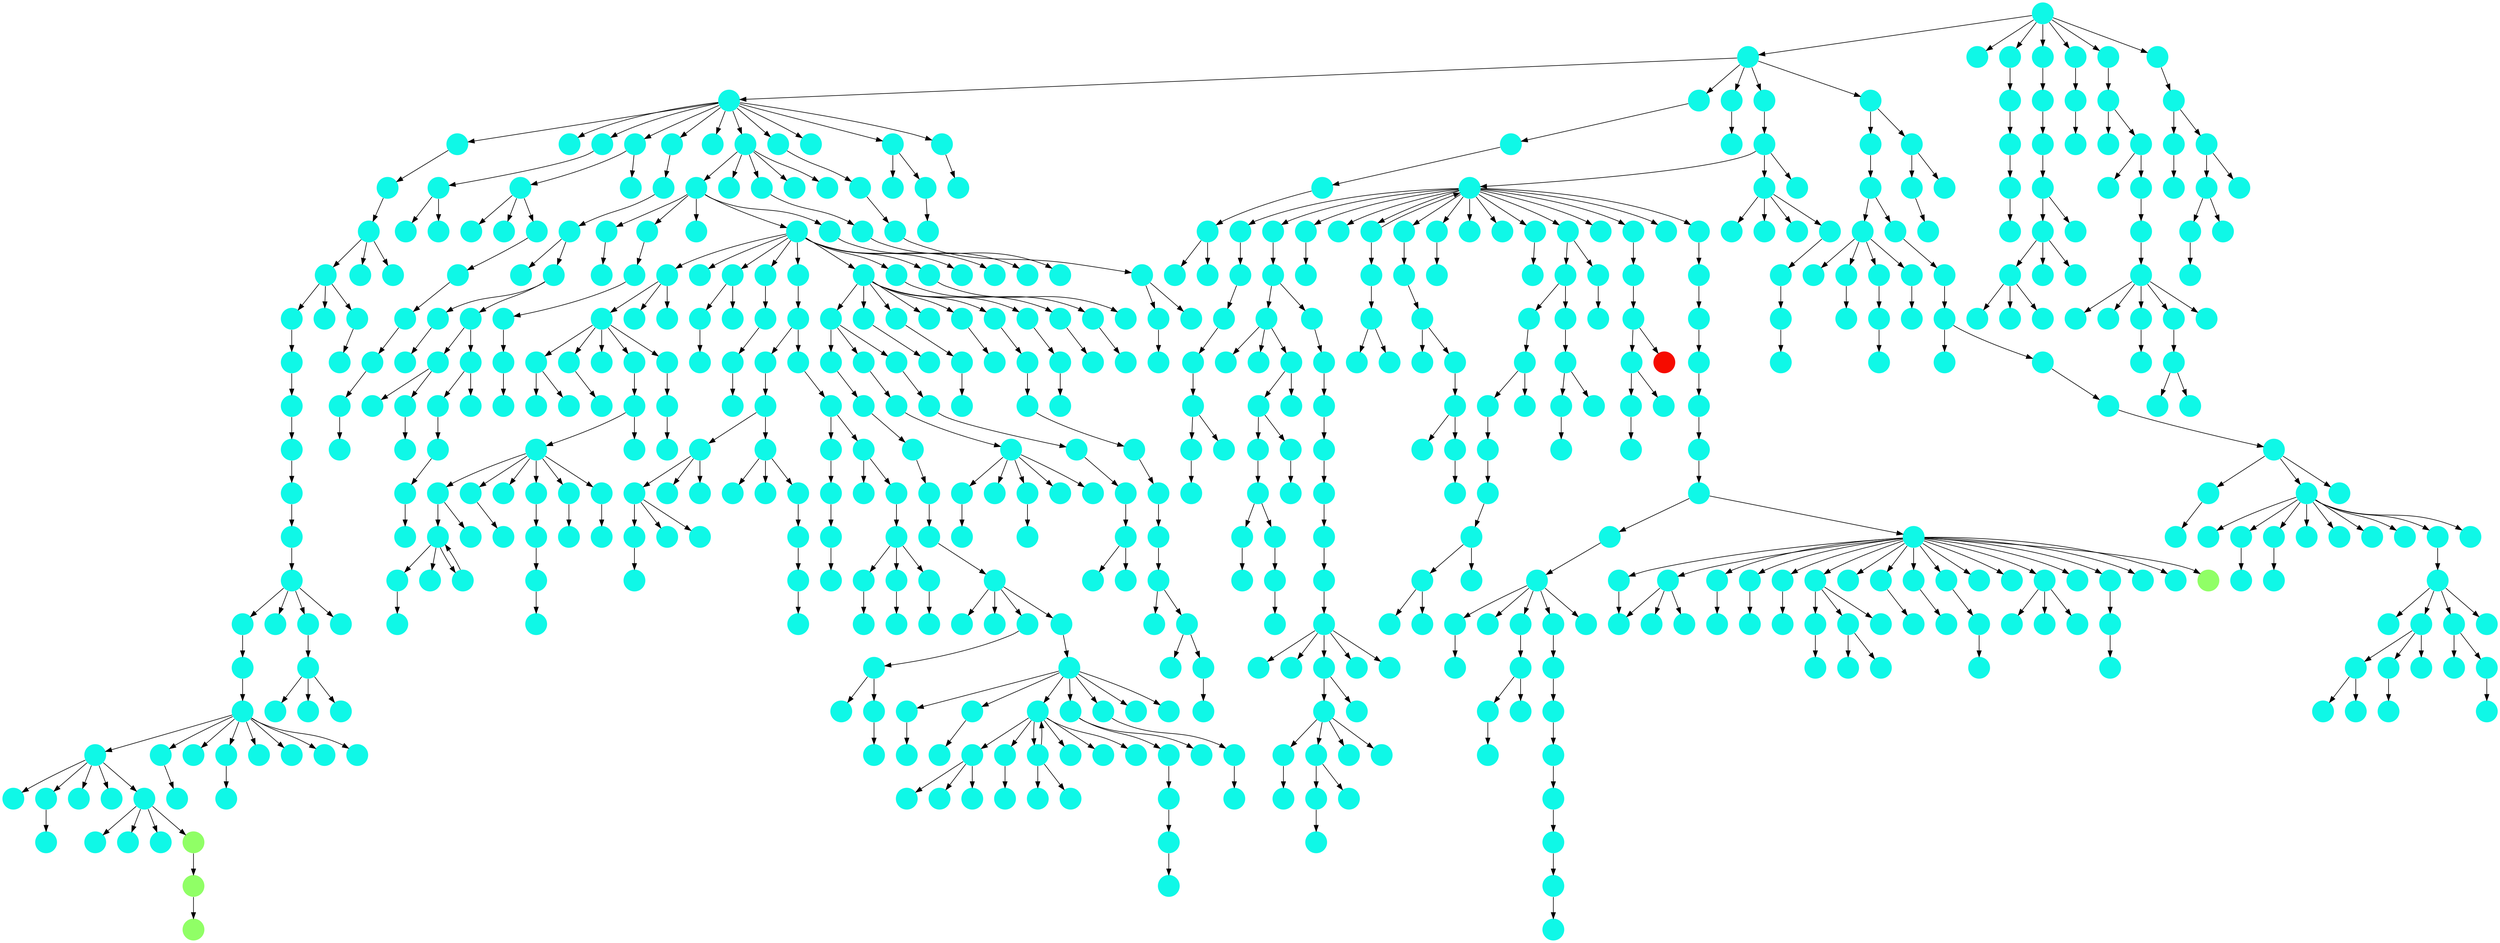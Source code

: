 digraph{
0 [tooltip = "I", penwidth = 0, style = filled, fillcolor = "#0ff8e7", shape = circle, label = ""]
1 [tooltip = "I", penwidth = 0, style = filled, fillcolor = "#0ff8e7", shape = circle, label = ""]
2 [tooltip = "I", penwidth = 0, style = filled, fillcolor = "#0ff8e7", shape = circle, label = ""]
3 [tooltip = "I", penwidth = 0, style = filled, fillcolor = "#0ff8e7", shape = circle, label = ""]
4 [tooltip = "I", penwidth = 0, style = filled, fillcolor = "#0ff8e7", shape = circle, label = ""]
5 [tooltip = "I", penwidth = 0, style = filled, fillcolor = "#0ff8e7", shape = circle, label = ""]
6 [tooltip = "I", penwidth = 0, style = filled, fillcolor = "#0ff8e7", shape = circle, label = ""]
7 [tooltip = "M", penwidth = 0, style = filled, fillcolor = "#90ff66", shape = circle, label = ""]
8 [tooltip = "I", penwidth = 0, style = filled, fillcolor = "#0ff8e7", shape = circle, label = ""]
9 [tooltip = "I", penwidth = 0, style = filled, fillcolor = "#0ff8e7", shape = circle, label = ""]
10 [tooltip = "I", penwidth = 0, style = filled, fillcolor = "#0ff8e7", shape = circle, label = ""]
11 [tooltip = "I", penwidth = 0, style = filled, fillcolor = "#0ff8e7", shape = circle, label = ""]
12 [tooltip = "I", penwidth = 0, style = filled, fillcolor = "#0ff8e7", shape = circle, label = ""]
13 [tooltip = "I", penwidth = 0, style = filled, fillcolor = "#0ff8e7", shape = circle, label = ""]
14 [tooltip = "I", penwidth = 0, style = filled, fillcolor = "#0ff8e7", shape = circle, label = ""]
15 [tooltip = "I", penwidth = 0, style = filled, fillcolor = "#0ff8e7", shape = circle, label = ""]
16 [tooltip = "I", penwidth = 0, style = filled, fillcolor = "#0ff8e7", shape = circle, label = ""]
17 [tooltip = "I", penwidth = 0, style = filled, fillcolor = "#0ff8e7", shape = circle, label = ""]
18 [tooltip = "I", penwidth = 0, style = filled, fillcolor = "#0ff8e7", shape = circle, label = ""]
19 [tooltip = "M", penwidth = 0, style = filled, fillcolor = "#90ff66", shape = circle, label = ""]
20 [tooltip = "I", penwidth = 0, style = filled, fillcolor = "#0ff8e7", shape = circle, label = ""]
21 [tooltip = "I", penwidth = 0, style = filled, fillcolor = "#0ff8e7", shape = circle, label = ""]
22 [tooltip = "M", penwidth = 0, style = filled, fillcolor = "#90ff66", shape = circle, label = ""]
23 [tooltip = "I", penwidth = 0, style = filled, fillcolor = "#0ff8e7", shape = circle, label = ""]
24 [tooltip = "I", penwidth = 0, style = filled, fillcolor = "#0ff8e7", shape = circle, label = ""]
25 [tooltip = "I", penwidth = 0, style = filled, fillcolor = "#0ff8e7", shape = circle, label = ""]
26 [tooltip = "I", penwidth = 0, style = filled, fillcolor = "#0ff8e7", shape = circle, label = ""]
27 [tooltip = "I", penwidth = 0, style = filled, fillcolor = "#0ff8e7", shape = circle, label = ""]
28 [tooltip = "I", penwidth = 0, style = filled, fillcolor = "#0ff8e7", shape = circle, label = ""]
29 [tooltip = "I", penwidth = 0, style = filled, fillcolor = "#0ff8e7", shape = circle, label = ""]
30 [tooltip = "I", penwidth = 0, style = filled, fillcolor = "#0ff8e7", shape = circle, label = ""]
31 [tooltip = "I", penwidth = 0, style = filled, fillcolor = "#0ff8e7", shape = circle, label = ""]
32 [tooltip = "I", penwidth = 0, style = filled, fillcolor = "#0ff8e7", shape = circle, label = ""]
33 [tooltip = "I", penwidth = 0, style = filled, fillcolor = "#0ff8e7", shape = circle, label = ""]
34 [tooltip = "I", penwidth = 0, style = filled, fillcolor = "#0ff8e7", shape = circle, label = ""]
35 [tooltip = "I", penwidth = 0, style = filled, fillcolor = "#0ff8e7", shape = circle, label = ""]
36 [tooltip = "I", penwidth = 0, style = filled, fillcolor = "#0ff8e7", shape = circle, label = ""]
37 [tooltip = "I", penwidth = 0, style = filled, fillcolor = "#0ff8e7", shape = circle, label = ""]
38 [tooltip = "I", penwidth = 0, style = filled, fillcolor = "#0ff8e7", shape = circle, label = ""]
39 [tooltip = "I", penwidth = 0, style = filled, fillcolor = "#0ff8e7", shape = circle, label = ""]
40 [tooltip = "I", penwidth = 0, style = filled, fillcolor = "#0ff8e7", shape = circle, label = ""]
41 [tooltip = "I", penwidth = 0, style = filled, fillcolor = "#0ff8e7", shape = circle, label = ""]
42 [tooltip = "I", penwidth = 0, style = filled, fillcolor = "#0ff8e7", shape = circle, label = ""]
43 [tooltip = "I", penwidth = 0, style = filled, fillcolor = "#0ff8e7", shape = circle, label = ""]
44 [tooltip = "I", penwidth = 0, style = filled, fillcolor = "#0ff8e7", shape = circle, label = ""]
45 [tooltip = "I", penwidth = 0, style = filled, fillcolor = "#0ff8e7", shape = circle, label = ""]
46 [tooltip = "I", penwidth = 0, style = filled, fillcolor = "#0ff8e7", shape = circle, label = ""]
47 [tooltip = "I", penwidth = 0, style = filled, fillcolor = "#0ff8e7", shape = circle, label = ""]
48 [tooltip = "I", penwidth = 0, style = filled, fillcolor = "#0ff8e7", shape = circle, label = ""]
49 [tooltip = "I", penwidth = 0, style = filled, fillcolor = "#0ff8e7", shape = circle, label = ""]
50 [tooltip = "I", penwidth = 0, style = filled, fillcolor = "#0ff8e7", shape = circle, label = ""]
51 [tooltip = "I", penwidth = 0, style = filled, fillcolor = "#0ff8e7", shape = circle, label = ""]
52 [tooltip = "I", penwidth = 0, style = filled, fillcolor = "#0ff8e7", shape = circle, label = ""]
53 [tooltip = "I", penwidth = 0, style = filled, fillcolor = "#0ff8e7", shape = circle, label = ""]
54 [tooltip = "I", penwidth = 0, style = filled, fillcolor = "#0ff8e7", shape = circle, label = ""]
55 [tooltip = "I", penwidth = 0, style = filled, fillcolor = "#0ff8e7", shape = circle, label = ""]
56 [tooltip = "I", penwidth = 0, style = filled, fillcolor = "#0ff8e7", shape = circle, label = ""]
57 [tooltip = "I", penwidth = 0, style = filled, fillcolor = "#0ff8e7", shape = circle, label = ""]
58 [tooltip = "I", penwidth = 0, style = filled, fillcolor = "#0ff8e7", shape = circle, label = ""]
59 [tooltip = "I", penwidth = 0, style = filled, fillcolor = "#0ff8e7", shape = circle, label = ""]
60 [tooltip = "I", penwidth = 0, style = filled, fillcolor = "#0ff8e7", shape = circle, label = ""]
61 [tooltip = "I", penwidth = 0, style = filled, fillcolor = "#0ff8e7", shape = circle, label = ""]
62 [tooltip = "I", penwidth = 0, style = filled, fillcolor = "#0ff8e7", shape = circle, label = ""]
63 [tooltip = "I", penwidth = 0, style = filled, fillcolor = "#0ff8e7", shape = circle, label = ""]
64 [tooltip = "I", penwidth = 0, style = filled, fillcolor = "#0ff8e7", shape = circle, label = ""]
65 [tooltip = "I", penwidth = 0, style = filled, fillcolor = "#0ff8e7", shape = circle, label = ""]
66 [tooltip = "I", penwidth = 0, style = filled, fillcolor = "#0ff8e7", shape = circle, label = ""]
67 [tooltip = "I", penwidth = 0, style = filled, fillcolor = "#0ff8e7", shape = circle, label = ""]
68 [tooltip = "I", penwidth = 0, style = filled, fillcolor = "#0ff8e7", shape = circle, label = ""]
69 [tooltip = "I", penwidth = 0, style = filled, fillcolor = "#0ff8e7", shape = circle, label = ""]
70 [tooltip = "I", penwidth = 0, style = filled, fillcolor = "#0ff8e7", shape = circle, label = ""]
71 [tooltip = "I", penwidth = 0, style = filled, fillcolor = "#0ff8e7", shape = circle, label = ""]
72 [tooltip = "I", penwidth = 0, style = filled, fillcolor = "#0ff8e7", shape = circle, label = ""]
73 [tooltip = "I", penwidth = 0, style = filled, fillcolor = "#0ff8e7", shape = circle, label = ""]
74 [tooltip = "I", penwidth = 0, style = filled, fillcolor = "#0ff8e7", shape = circle, label = ""]
75 [tooltip = "I", penwidth = 0, style = filled, fillcolor = "#0ff8e7", shape = circle, label = ""]
76 [tooltip = "I", penwidth = 0, style = filled, fillcolor = "#0ff8e7", shape = circle, label = ""]
77 [tooltip = "I", penwidth = 0, style = filled, fillcolor = "#0ff8e7", shape = circle, label = ""]
78 [tooltip = "I", penwidth = 0, style = filled, fillcolor = "#0ff8e7", shape = circle, label = ""]
79 [tooltip = "I", penwidth = 0, style = filled, fillcolor = "#0ff8e7", shape = circle, label = ""]
80 [tooltip = "I", penwidth = 0, style = filled, fillcolor = "#0ff8e7", shape = circle, label = ""]
81 [tooltip = "I", penwidth = 0, style = filled, fillcolor = "#0ff8e7", shape = circle, label = ""]
82 [tooltip = "I", penwidth = 0, style = filled, fillcolor = "#0ff8e7", shape = circle, label = ""]
83 [tooltip = "I", penwidth = 0, style = filled, fillcolor = "#0ff8e7", shape = circle, label = ""]
84 [tooltip = "I", penwidth = 0, style = filled, fillcolor = "#0ff8e7", shape = circle, label = ""]
85 [tooltip = "I", penwidth = 0, style = filled, fillcolor = "#0ff8e7", shape = circle, label = ""]
86 [tooltip = "I", penwidth = 0, style = filled, fillcolor = "#0ff8e7", shape = circle, label = ""]
87 [tooltip = "I", penwidth = 0, style = filled, fillcolor = "#0ff8e7", shape = circle, label = ""]
88 [tooltip = "I", penwidth = 0, style = filled, fillcolor = "#0ff8e7", shape = circle, label = ""]
89 [tooltip = "I", penwidth = 0, style = filled, fillcolor = "#0ff8e7", shape = circle, label = ""]
90 [tooltip = "I", penwidth = 0, style = filled, fillcolor = "#0ff8e7", shape = circle, label = ""]
91 [tooltip = "I", penwidth = 0, style = filled, fillcolor = "#0ff8e7", shape = circle, label = ""]
92 [tooltip = "I", penwidth = 0, style = filled, fillcolor = "#0ff8e7", shape = circle, label = ""]
93 [tooltip = "I", penwidth = 0, style = filled, fillcolor = "#0ff8e7", shape = circle, label = ""]
94 [tooltip = "I", penwidth = 0, style = filled, fillcolor = "#0ff8e7", shape = circle, label = ""]
95 [tooltip = "I", penwidth = 0, style = filled, fillcolor = "#0ff8e7", shape = circle, label = ""]
96 [tooltip = "I", penwidth = 0, style = filled, fillcolor = "#0ff8e7", shape = circle, label = ""]
97 [tooltip = "I", penwidth = 0, style = filled, fillcolor = "#0ff8e7", shape = circle, label = ""]
98 [tooltip = "I", penwidth = 0, style = filled, fillcolor = "#0ff8e7", shape = circle, label = ""]
99 [tooltip = "I", penwidth = 0, style = filled, fillcolor = "#0ff8e7", shape = circle, label = ""]
100 [tooltip = "I", penwidth = 0, style = filled, fillcolor = "#0ff8e7", shape = circle, label = ""]
101 [tooltip = "I", penwidth = 0, style = filled, fillcolor = "#0ff8e7", shape = circle, label = ""]
102 [tooltip = "I", penwidth = 0, style = filled, fillcolor = "#0ff8e7", shape = circle, label = ""]
103 [tooltip = "I", penwidth = 0, style = filled, fillcolor = "#0ff8e7", shape = circle, label = ""]
104 [tooltip = "I", penwidth = 0, style = filled, fillcolor = "#0ff8e7", shape = circle, label = ""]
105 [tooltip = "I", penwidth = 0, style = filled, fillcolor = "#0ff8e7", shape = circle, label = ""]
106 [tooltip = "I", penwidth = 0, style = filled, fillcolor = "#0ff8e7", shape = circle, label = ""]
107 [tooltip = "I", penwidth = 0, style = filled, fillcolor = "#0ff8e7", shape = circle, label = ""]
108 [tooltip = "I", penwidth = 0, style = filled, fillcolor = "#0ff8e7", shape = circle, label = ""]
109 [tooltip = "I", penwidth = 0, style = filled, fillcolor = "#0ff8e7", shape = circle, label = ""]
110 [tooltip = "I", penwidth = 0, style = filled, fillcolor = "#0ff8e7", shape = circle, label = ""]
111 [tooltip = "I", penwidth = 0, style = filled, fillcolor = "#0ff8e7", shape = circle, label = ""]
112 [tooltip = "I", penwidth = 0, style = filled, fillcolor = "#0ff8e7", shape = circle, label = ""]
113 [tooltip = "I", penwidth = 0, style = filled, fillcolor = "#0ff8e7", shape = circle, label = ""]
114 [tooltip = "I", penwidth = 0, style = filled, fillcolor = "#0ff8e7", shape = circle, label = ""]
115 [tooltip = "I", penwidth = 0, style = filled, fillcolor = "#0ff8e7", shape = circle, label = ""]
116 [tooltip = "I", penwidth = 0, style = filled, fillcolor = "#0ff8e7", shape = circle, label = ""]
117 [tooltip = "I", penwidth = 0, style = filled, fillcolor = "#0ff8e7", shape = circle, label = ""]
118 [tooltip = "I", penwidth = 0, style = filled, fillcolor = "#0ff8e7", shape = circle, label = ""]
119 [tooltip = "I", penwidth = 0, style = filled, fillcolor = "#0ff8e7", shape = circle, label = ""]
120 [tooltip = "I", penwidth = 0, style = filled, fillcolor = "#0ff8e7", shape = circle, label = ""]
121 [tooltip = "I", penwidth = 0, style = filled, fillcolor = "#0ff8e7", shape = circle, label = ""]
122 [tooltip = "I", penwidth = 0, style = filled, fillcolor = "#0ff8e7", shape = circle, label = ""]
123 [tooltip = "I", penwidth = 0, style = filled, fillcolor = "#0ff8e7", shape = circle, label = ""]
124 [tooltip = "I", penwidth = 0, style = filled, fillcolor = "#0ff8e7", shape = circle, label = ""]
125 [tooltip = "I", penwidth = 0, style = filled, fillcolor = "#0ff8e7", shape = circle, label = ""]
126 [tooltip = "I", penwidth = 0, style = filled, fillcolor = "#0ff8e7", shape = circle, label = ""]
127 [tooltip = "I", penwidth = 0, style = filled, fillcolor = "#0ff8e7", shape = circle, label = ""]
128 [tooltip = "I", penwidth = 0, style = filled, fillcolor = "#0ff8e7", shape = circle, label = ""]
129 [tooltip = "I", penwidth = 0, style = filled, fillcolor = "#0ff8e7", shape = circle, label = ""]
130 [tooltip = "I", penwidth = 0, style = filled, fillcolor = "#0ff8e7", shape = circle, label = ""]
131 [tooltip = "I", penwidth = 0, style = filled, fillcolor = "#0ff8e7", shape = circle, label = ""]
132 [tooltip = "I", penwidth = 0, style = filled, fillcolor = "#0ff8e7", shape = circle, label = ""]
133 [tooltip = "I", penwidth = 0, style = filled, fillcolor = "#0ff8e7", shape = circle, label = ""]
134 [tooltip = "I", penwidth = 0, style = filled, fillcolor = "#0ff8e7", shape = circle, label = ""]
135 [tooltip = "I", penwidth = 0, style = filled, fillcolor = "#0ff8e7", shape = circle, label = ""]
136 [tooltip = "I", penwidth = 0, style = filled, fillcolor = "#0ff8e7", shape = circle, label = ""]
137 [tooltip = "I", penwidth = 0, style = filled, fillcolor = "#0ff8e7", shape = circle, label = ""]
138 [tooltip = "I", penwidth = 0, style = filled, fillcolor = "#0ff8e7", shape = circle, label = ""]
139 [tooltip = "I", penwidth = 0, style = filled, fillcolor = "#0ff8e7", shape = circle, label = ""]
140 [tooltip = "I", penwidth = 0, style = filled, fillcolor = "#0ff8e7", shape = circle, label = ""]
141 [tooltip = "I", penwidth = 0, style = filled, fillcolor = "#0ff8e7", shape = circle, label = ""]
142 [tooltip = "I", penwidth = 0, style = filled, fillcolor = "#0ff8e7", shape = circle, label = ""]
143 [tooltip = "I", penwidth = 0, style = filled, fillcolor = "#0ff8e7", shape = circle, label = ""]
144 [tooltip = "I", penwidth = 0, style = filled, fillcolor = "#0ff8e7", shape = circle, label = ""]
145 [tooltip = "I", penwidth = 0, style = filled, fillcolor = "#0ff8e7", shape = circle, label = ""]
146 [tooltip = "I", penwidth = 0, style = filled, fillcolor = "#0ff8e7", shape = circle, label = ""]
147 [tooltip = "I", penwidth = 0, style = filled, fillcolor = "#0ff8e7", shape = circle, label = ""]
148 [tooltip = "I", penwidth = 0, style = filled, fillcolor = "#0ff8e7", shape = circle, label = ""]
149 [tooltip = "I", penwidth = 0, style = filled, fillcolor = "#0ff8e7", shape = circle, label = ""]
150 [tooltip = "I", penwidth = 0, style = filled, fillcolor = "#0ff8e7", shape = circle, label = ""]
151 [tooltip = "I", penwidth = 0, style = filled, fillcolor = "#0ff8e7", shape = circle, label = ""]
152 [tooltip = "I", penwidth = 0, style = filled, fillcolor = "#0ff8e7", shape = circle, label = ""]
153 [tooltip = "I", penwidth = 0, style = filled, fillcolor = "#0ff8e7", shape = circle, label = ""]
154 [tooltip = "I", penwidth = 0, style = filled, fillcolor = "#0ff8e7", shape = circle, label = ""]
155 [tooltip = "I", penwidth = 0, style = filled, fillcolor = "#0ff8e7", shape = circle, label = ""]
156 [tooltip = "I", penwidth = 0, style = filled, fillcolor = "#0ff8e7", shape = circle, label = ""]
157 [tooltip = "I", penwidth = 0, style = filled, fillcolor = "#0ff8e7", shape = circle, label = ""]
158 [tooltip = "I", penwidth = 0, style = filled, fillcolor = "#0ff8e7", shape = circle, label = ""]
159 [tooltip = "I", penwidth = 0, style = filled, fillcolor = "#0ff8e7", shape = circle, label = ""]
160 [tooltip = "I", penwidth = 0, style = filled, fillcolor = "#0ff8e7", shape = circle, label = ""]
161 [tooltip = "I", penwidth = 0, style = filled, fillcolor = "#0ff8e7", shape = circle, label = ""]
162 [tooltip = "I", penwidth = 0, style = filled, fillcolor = "#0ff8e7", shape = circle, label = ""]
163 [tooltip = "I", penwidth = 0, style = filled, fillcolor = "#0ff8e7", shape = circle, label = ""]
164 [tooltip = "I", penwidth = 0, style = filled, fillcolor = "#0ff8e7", shape = circle, label = ""]
165 [tooltip = "I", penwidth = 0, style = filled, fillcolor = "#0ff8e7", shape = circle, label = ""]
166 [tooltip = "I", penwidth = 0, style = filled, fillcolor = "#0ff8e7", shape = circle, label = ""]
167 [tooltip = "I", penwidth = 0, style = filled, fillcolor = "#0ff8e7", shape = circle, label = ""]
168 [tooltip = "I", penwidth = 0, style = filled, fillcolor = "#0ff8e7", shape = circle, label = ""]
169 [tooltip = "I", penwidth = 0, style = filled, fillcolor = "#0ff8e7", shape = circle, label = ""]
170 [tooltip = "I", penwidth = 0, style = filled, fillcolor = "#0ff8e7", shape = circle, label = ""]
171 [tooltip = "I", penwidth = 0, style = filled, fillcolor = "#0ff8e7", shape = circle, label = ""]
172 [tooltip = "I", penwidth = 0, style = filled, fillcolor = "#0ff8e7", shape = circle, label = ""]
173 [tooltip = "I", penwidth = 0, style = filled, fillcolor = "#0ff8e7", shape = circle, label = ""]
174 [tooltip = "I", penwidth = 0, style = filled, fillcolor = "#0ff8e7", shape = circle, label = ""]
175 [tooltip = "I", penwidth = 0, style = filled, fillcolor = "#0ff8e7", shape = circle, label = ""]
176 [tooltip = "I", penwidth = 0, style = filled, fillcolor = "#0ff8e7", shape = circle, label = ""]
177 [tooltip = "I", penwidth = 0, style = filled, fillcolor = "#0ff8e7", shape = circle, label = ""]
178 [tooltip = "I", penwidth = 0, style = filled, fillcolor = "#0ff8e7", shape = circle, label = ""]
179 [tooltip = "I", penwidth = 0, style = filled, fillcolor = "#0ff8e7", shape = circle, label = ""]
180 [tooltip = "I", penwidth = 0, style = filled, fillcolor = "#0ff8e7", shape = circle, label = ""]
181 [tooltip = "I", penwidth = 0, style = filled, fillcolor = "#0ff8e7", shape = circle, label = ""]
182 [tooltip = "I", penwidth = 0, style = filled, fillcolor = "#0ff8e7", shape = circle, label = ""]
183 [tooltip = "I", penwidth = 0, style = filled, fillcolor = "#0ff8e7", shape = circle, label = ""]
184 [tooltip = "I", penwidth = 0, style = filled, fillcolor = "#0ff8e7", shape = circle, label = ""]
185 [tooltip = "I", penwidth = 0, style = filled, fillcolor = "#0ff8e7", shape = circle, label = ""]
186 [tooltip = "I", penwidth = 0, style = filled, fillcolor = "#0ff8e7", shape = circle, label = ""]
187 [tooltip = "I", penwidth = 0, style = filled, fillcolor = "#0ff8e7", shape = circle, label = ""]
188 [tooltip = "I", penwidth = 0, style = filled, fillcolor = "#0ff8e7", shape = circle, label = ""]
189 [tooltip = "I", penwidth = 0, style = filled, fillcolor = "#0ff8e7", shape = circle, label = ""]
190 [tooltip = "I", penwidth = 0, style = filled, fillcolor = "#0ff8e7", shape = circle, label = ""]
191 [tooltip = "I", penwidth = 0, style = filled, fillcolor = "#0ff8e7", shape = circle, label = ""]
192 [tooltip = "I", penwidth = 0, style = filled, fillcolor = "#0ff8e7", shape = circle, label = ""]
193 [tooltip = "I", penwidth = 0, style = filled, fillcolor = "#0ff8e7", shape = circle, label = ""]
194 [tooltip = "I", penwidth = 0, style = filled, fillcolor = "#0ff8e7", shape = circle, label = ""]
195 [tooltip = "I", penwidth = 0, style = filled, fillcolor = "#0ff8e7", shape = circle, label = ""]
196 [tooltip = "I", penwidth = 0, style = filled, fillcolor = "#0ff8e7", shape = circle, label = ""]
197 [tooltip = "I", penwidth = 0, style = filled, fillcolor = "#0ff8e7", shape = circle, label = ""]
198 [tooltip = "I", penwidth = 0, style = filled, fillcolor = "#0ff8e7", shape = circle, label = ""]
199 [tooltip = "I", penwidth = 0, style = filled, fillcolor = "#0ff8e7", shape = circle, label = ""]
200 [tooltip = "I", penwidth = 0, style = filled, fillcolor = "#0ff8e7", shape = circle, label = ""]
201 [tooltip = "I", penwidth = 0, style = filled, fillcolor = "#0ff8e7", shape = circle, label = ""]
202 [tooltip = "I", penwidth = 0, style = filled, fillcolor = "#0ff8e7", shape = circle, label = ""]
203 [tooltip = "I", penwidth = 0, style = filled, fillcolor = "#0ff8e7", shape = circle, label = ""]
204 [tooltip = "I", penwidth = 0, style = filled, fillcolor = "#0ff8e7", shape = circle, label = ""]
205 [tooltip = "I", penwidth = 0, style = filled, fillcolor = "#0ff8e7", shape = circle, label = ""]
206 [tooltip = "I", penwidth = 0, style = filled, fillcolor = "#0ff8e7", shape = circle, label = ""]
207 [tooltip = "I", penwidth = 0, style = filled, fillcolor = "#0ff8e7", shape = circle, label = ""]
208 [tooltip = "I", penwidth = 0, style = filled, fillcolor = "#0ff8e7", shape = circle, label = ""]
209 [tooltip = "I", penwidth = 0, style = filled, fillcolor = "#0ff8e7", shape = circle, label = ""]
210 [tooltip = "I", penwidth = 0, style = filled, fillcolor = "#0ff8e7", shape = circle, label = ""]
211 [tooltip = "I", penwidth = 0, style = filled, fillcolor = "#0ff8e7", shape = circle, label = ""]
212 [tooltip = "I", penwidth = 0, style = filled, fillcolor = "#0ff8e7", shape = circle, label = ""]
213 [tooltip = "I", penwidth = 0, style = filled, fillcolor = "#0ff8e7", shape = circle, label = ""]
214 [tooltip = "I", penwidth = 0, style = filled, fillcolor = "#0ff8e7", shape = circle, label = ""]
215 [tooltip = "I", penwidth = 0, style = filled, fillcolor = "#0ff8e7", shape = circle, label = ""]
216 [tooltip = "I", penwidth = 0, style = filled, fillcolor = "#0ff8e7", shape = circle, label = ""]
217 [tooltip = "I", penwidth = 0, style = filled, fillcolor = "#0ff8e7", shape = circle, label = ""]
218 [tooltip = "I", penwidth = 0, style = filled, fillcolor = "#0ff8e7", shape = circle, label = ""]
219 [tooltip = "I", penwidth = 0, style = filled, fillcolor = "#0ff8e7", shape = circle, label = ""]
220 [tooltip = "I", penwidth = 0, style = filled, fillcolor = "#0ff8e7", shape = circle, label = ""]
221 [tooltip = "I", penwidth = 0, style = filled, fillcolor = "#0ff8e7", shape = circle, label = ""]
222 [tooltip = "I", penwidth = 0, style = filled, fillcolor = "#0ff8e7", shape = circle, label = ""]
223 [tooltip = "I", penwidth = 0, style = filled, fillcolor = "#0ff8e7", shape = circle, label = ""]
224 [tooltip = "I", penwidth = 0, style = filled, fillcolor = "#0ff8e7", shape = circle, label = ""]
225 [tooltip = "I", penwidth = 0, style = filled, fillcolor = "#0ff8e7", shape = circle, label = ""]
226 [tooltip = "I", penwidth = 0, style = filled, fillcolor = "#0ff8e7", shape = circle, label = ""]
227 [tooltip = "I", penwidth = 0, style = filled, fillcolor = "#0ff8e7", shape = circle, label = ""]
228 [tooltip = "I", penwidth = 0, style = filled, fillcolor = "#0ff8e7", shape = circle, label = ""]
229 [tooltip = "I", penwidth = 0, style = filled, fillcolor = "#0ff8e7", shape = circle, label = ""]
230 [tooltip = "I", penwidth = 0, style = filled, fillcolor = "#0ff8e7", shape = circle, label = ""]
231 [tooltip = "I", penwidth = 0, style = filled, fillcolor = "#0ff8e7", shape = circle, label = ""]
232 [tooltip = "I", penwidth = 0, style = filled, fillcolor = "#0ff8e7", shape = circle, label = ""]
233 [tooltip = "I", penwidth = 0, style = filled, fillcolor = "#0ff8e7", shape = circle, label = ""]
234 [tooltip = "I", penwidth = 0, style = filled, fillcolor = "#0ff8e7", shape = circle, label = ""]
235 [tooltip = "I", penwidth = 0, style = filled, fillcolor = "#0ff8e7", shape = circle, label = ""]
236 [tooltip = "I", penwidth = 0, style = filled, fillcolor = "#0ff8e7", shape = circle, label = ""]
237 [tooltip = "I", penwidth = 0, style = filled, fillcolor = "#0ff8e7", shape = circle, label = ""]
238 [tooltip = "I", penwidth = 0, style = filled, fillcolor = "#0ff8e7", shape = circle, label = ""]
239 [tooltip = "I", penwidth = 0, style = filled, fillcolor = "#0ff8e7", shape = circle, label = ""]
240 [tooltip = "I", penwidth = 0, style = filled, fillcolor = "#0ff8e7", shape = circle, label = ""]
241 [tooltip = "I", penwidth = 0, style = filled, fillcolor = "#0ff8e7", shape = circle, label = ""]
242 [tooltip = "I", penwidth = 0, style = filled, fillcolor = "#0ff8e7", shape = circle, label = ""]
243 [tooltip = "I", penwidth = 0, style = filled, fillcolor = "#0ff8e7", shape = circle, label = ""]
244 [tooltip = "I", penwidth = 0, style = filled, fillcolor = "#0ff8e7", shape = circle, label = ""]
245 [tooltip = "I", penwidth = 0, style = filled, fillcolor = "#0ff8e7", shape = circle, label = ""]
246 [tooltip = "I", penwidth = 0, style = filled, fillcolor = "#0ff8e7", shape = circle, label = ""]
247 [tooltip = "I", penwidth = 0, style = filled, fillcolor = "#0ff8e7", shape = circle, label = ""]
248 [tooltip = "I", penwidth = 0, style = filled, fillcolor = "#0ff8e7", shape = circle, label = ""]
249 [tooltip = "I", penwidth = 0, style = filled, fillcolor = "#0ff8e7", shape = circle, label = ""]
250 [tooltip = "I", penwidth = 0, style = filled, fillcolor = "#0ff8e7", shape = circle, label = ""]
251 [tooltip = "I", penwidth = 0, style = filled, fillcolor = "#0ff8e7", shape = circle, label = ""]
252 [tooltip = "I", penwidth = 0, style = filled, fillcolor = "#0ff8e7", shape = circle, label = ""]
253 [tooltip = "I", penwidth = 0, style = filled, fillcolor = "#0ff8e7", shape = circle, label = ""]
254 [tooltip = "I", penwidth = 0, style = filled, fillcolor = "#0ff8e7", shape = circle, label = ""]
255 [tooltip = "I", penwidth = 0, style = filled, fillcolor = "#0ff8e7", shape = circle, label = ""]
256 [tooltip = "I", penwidth = 0, style = filled, fillcolor = "#0ff8e7", shape = circle, label = ""]
257 [tooltip = "I", penwidth = 0, style = filled, fillcolor = "#0ff8e7", shape = circle, label = ""]
258 [tooltip = "I", penwidth = 0, style = filled, fillcolor = "#0ff8e7", shape = circle, label = ""]
259 [tooltip = "I", penwidth = 0, style = filled, fillcolor = "#0ff8e7", shape = circle, label = ""]
260 [tooltip = "I", penwidth = 0, style = filled, fillcolor = "#0ff8e7", shape = circle, label = ""]
261 [tooltip = "I", penwidth = 0, style = filled, fillcolor = "#0ff8e7", shape = circle, label = ""]
262 [tooltip = "I", penwidth = 0, style = filled, fillcolor = "#0ff8e7", shape = circle, label = ""]
263 [tooltip = "I", penwidth = 0, style = filled, fillcolor = "#0ff8e7", shape = circle, label = ""]
264 [tooltip = "I", penwidth = 0, style = filled, fillcolor = "#0ff8e7", shape = circle, label = ""]
265 [tooltip = "I", penwidth = 0, style = filled, fillcolor = "#0ff8e7", shape = circle, label = ""]
266 [tooltip = "I", penwidth = 0, style = filled, fillcolor = "#0ff8e7", shape = circle, label = ""]
267 [tooltip = "I", penwidth = 0, style = filled, fillcolor = "#0ff8e7", shape = circle, label = ""]
268 [tooltip = "I", penwidth = 0, style = filled, fillcolor = "#0ff8e7", shape = circle, label = ""]
269 [tooltip = "I", penwidth = 0, style = filled, fillcolor = "#0ff8e7", shape = circle, label = ""]
270 [tooltip = "I", penwidth = 0, style = filled, fillcolor = "#0ff8e7", shape = circle, label = ""]
271 [tooltip = "I", penwidth = 0, style = filled, fillcolor = "#0ff8e7", shape = circle, label = ""]
272 [tooltip = "I", penwidth = 0, style = filled, fillcolor = "#0ff8e7", shape = circle, label = ""]
273 [tooltip = "I", penwidth = 0, style = filled, fillcolor = "#0ff8e7", shape = circle, label = ""]
274 [tooltip = "I", penwidth = 0, style = filled, fillcolor = "#0ff8e7", shape = circle, label = ""]
275 [tooltip = "I", penwidth = 0, style = filled, fillcolor = "#0ff8e7", shape = circle, label = ""]
276 [tooltip = "I", penwidth = 0, style = filled, fillcolor = "#0ff8e7", shape = circle, label = ""]
277 [tooltip = "I", penwidth = 0, style = filled, fillcolor = "#0ff8e7", shape = circle, label = ""]
278 [tooltip = "I", penwidth = 0, style = filled, fillcolor = "#0ff8e7", shape = circle, label = ""]
279 [tooltip = "I", penwidth = 0, style = filled, fillcolor = "#0ff8e7", shape = circle, label = ""]
280 [tooltip = "I", penwidth = 0, style = filled, fillcolor = "#0ff8e7", shape = circle, label = ""]
281 [tooltip = "I", penwidth = 0, style = filled, fillcolor = "#0ff8e7", shape = circle, label = ""]
282 [tooltip = "I", penwidth = 0, style = filled, fillcolor = "#0ff8e7", shape = circle, label = ""]
283 [tooltip = "I", penwidth = 0, style = filled, fillcolor = "#0ff8e7", shape = circle, label = ""]
284 [tooltip = "I", penwidth = 0, style = filled, fillcolor = "#0ff8e7", shape = circle, label = ""]
285 [tooltip = "I", penwidth = 0, style = filled, fillcolor = "#0ff8e7", shape = circle, label = ""]
286 [tooltip = "I", penwidth = 0, style = filled, fillcolor = "#0ff8e7", shape = circle, label = ""]
287 [tooltip = "I", penwidth = 0, style = filled, fillcolor = "#0ff8e7", shape = circle, label = ""]
288 [tooltip = "I", penwidth = 0, style = filled, fillcolor = "#0ff8e7", shape = circle, label = ""]
289 [tooltip = "I", penwidth = 0, style = filled, fillcolor = "#0ff8e7", shape = circle, label = ""]
290 [tooltip = "I", penwidth = 0, style = filled, fillcolor = "#0ff8e7", shape = circle, label = ""]
291 [tooltip = "I", penwidth = 0, style = filled, fillcolor = "#0ff8e7", shape = circle, label = ""]
292 [tooltip = "I", penwidth = 0, style = filled, fillcolor = "#0ff8e7", shape = circle, label = ""]
293 [tooltip = "I", penwidth = 0, style = filled, fillcolor = "#0ff8e7", shape = circle, label = ""]
294 [tooltip = "I", penwidth = 0, style = filled, fillcolor = "#0ff8e7", shape = circle, label = ""]
295 [tooltip = "I", penwidth = 0, style = filled, fillcolor = "#0ff8e7", shape = circle, label = ""]
296 [tooltip = "I", penwidth = 0, style = filled, fillcolor = "#0ff8e7", shape = circle, label = ""]
297 [tooltip = "I", penwidth = 0, style = filled, fillcolor = "#0ff8e7", shape = circle, label = ""]
298 [tooltip = "I", penwidth = 0, style = filled, fillcolor = "#0ff8e7", shape = circle, label = ""]
299 [tooltip = "I", penwidth = 0, style = filled, fillcolor = "#0ff8e7", shape = circle, label = ""]
300 [tooltip = "I", penwidth = 0, style = filled, fillcolor = "#0ff8e7", shape = circle, label = ""]
301 [tooltip = "I", penwidth = 0, style = filled, fillcolor = "#0ff8e7", shape = circle, label = ""]
302 [tooltip = "I", penwidth = 0, style = filled, fillcolor = "#0ff8e7", shape = circle, label = ""]
303 [tooltip = "I", penwidth = 0, style = filled, fillcolor = "#0ff8e7", shape = circle, label = ""]
304 [tooltip = "I", penwidth = 0, style = filled, fillcolor = "#0ff8e7", shape = circle, label = ""]
305 [tooltip = "I", penwidth = 0, style = filled, fillcolor = "#0ff8e7", shape = circle, label = ""]
306 [tooltip = "I", penwidth = 0, style = filled, fillcolor = "#0ff8e7", shape = circle, label = ""]
307 [tooltip = "I", penwidth = 0, style = filled, fillcolor = "#0ff8e7", shape = circle, label = ""]
308 [tooltip = "I", penwidth = 0, style = filled, fillcolor = "#0ff8e7", shape = circle, label = ""]
309 [tooltip = "I", penwidth = 0, style = filled, fillcolor = "#0ff8e7", shape = circle, label = ""]
310 [tooltip = "I", penwidth = 0, style = filled, fillcolor = "#0ff8e7", shape = circle, label = ""]
311 [tooltip = "V", penwidth = 0, style = filled, fillcolor = "#f60b00", shape = circle, label = ""]
312 [tooltip = "I", penwidth = 0, style = filled, fillcolor = "#0ff8e7", shape = circle, label = ""]
313 [tooltip = "I", penwidth = 0, style = filled, fillcolor = "#0ff8e7", shape = circle, label = ""]
314 [tooltip = "I", penwidth = 0, style = filled, fillcolor = "#0ff8e7", shape = circle, label = ""]
315 [tooltip = "I", penwidth = 0, style = filled, fillcolor = "#0ff8e7", shape = circle, label = ""]
316 [tooltip = "I", penwidth = 0, style = filled, fillcolor = "#0ff8e7", shape = circle, label = ""]
317 [tooltip = "I", penwidth = 0, style = filled, fillcolor = "#0ff8e7", shape = circle, label = ""]
318 [tooltip = "I", penwidth = 0, style = filled, fillcolor = "#0ff8e7", shape = circle, label = ""]
319 [tooltip = "I", penwidth = 0, style = filled, fillcolor = "#0ff8e7", shape = circle, label = ""]
320 [tooltip = "I", penwidth = 0, style = filled, fillcolor = "#0ff8e7", shape = circle, label = ""]
321 [tooltip = "I", penwidth = 0, style = filled, fillcolor = "#0ff8e7", shape = circle, label = ""]
322 [tooltip = "I", penwidth = 0, style = filled, fillcolor = "#0ff8e7", shape = circle, label = ""]
323 [tooltip = "I", penwidth = 0, style = filled, fillcolor = "#0ff8e7", shape = circle, label = ""]
324 [tooltip = "I", penwidth = 0, style = filled, fillcolor = "#0ff8e7", shape = circle, label = ""]
325 [tooltip = "I", penwidth = 0, style = filled, fillcolor = "#0ff8e7", shape = circle, label = ""]
326 [tooltip = "I", penwidth = 0, style = filled, fillcolor = "#0ff8e7", shape = circle, label = ""]
327 [tooltip = "I", penwidth = 0, style = filled, fillcolor = "#0ff8e7", shape = circle, label = ""]
328 [tooltip = "I", penwidth = 0, style = filled, fillcolor = "#0ff8e7", shape = circle, label = ""]
329 [tooltip = "I", penwidth = 0, style = filled, fillcolor = "#0ff8e7", shape = circle, label = ""]
330 [tooltip = "I", penwidth = 0, style = filled, fillcolor = "#0ff8e7", shape = circle, label = ""]
331 [tooltip = "I", penwidth = 0, style = filled, fillcolor = "#0ff8e7", shape = circle, label = ""]
332 [tooltip = "I", penwidth = 0, style = filled, fillcolor = "#0ff8e7", shape = circle, label = ""]
333 [tooltip = "I", penwidth = 0, style = filled, fillcolor = "#0ff8e7", shape = circle, label = ""]
334 [tooltip = "I", penwidth = 0, style = filled, fillcolor = "#0ff8e7", shape = circle, label = ""]
335 [tooltip = "I", penwidth = 0, style = filled, fillcolor = "#0ff8e7", shape = circle, label = ""]
336 [tooltip = "I", penwidth = 0, style = filled, fillcolor = "#0ff8e7", shape = circle, label = ""]
337 [tooltip = "I", penwidth = 0, style = filled, fillcolor = "#0ff8e7", shape = circle, label = ""]
338 [tooltip = "I", penwidth = 0, style = filled, fillcolor = "#0ff8e7", shape = circle, label = ""]
339 [tooltip = "I", penwidth = 0, style = filled, fillcolor = "#0ff8e7", shape = circle, label = ""]
340 [tooltip = "I", penwidth = 0, style = filled, fillcolor = "#0ff8e7", shape = circle, label = ""]
341 [tooltip = "I", penwidth = 0, style = filled, fillcolor = "#0ff8e7", shape = circle, label = ""]
342 [tooltip = "I", penwidth = 0, style = filled, fillcolor = "#0ff8e7", shape = circle, label = ""]
343 [tooltip = "I", penwidth = 0, style = filled, fillcolor = "#0ff8e7", shape = circle, label = ""]
344 [tooltip = "I", penwidth = 0, style = filled, fillcolor = "#0ff8e7", shape = circle, label = ""]
345 [tooltip = "I", penwidth = 0, style = filled, fillcolor = "#0ff8e7", shape = circle, label = ""]
346 [tooltip = "I", penwidth = 0, style = filled, fillcolor = "#0ff8e7", shape = circle, label = ""]
347 [tooltip = "I", penwidth = 0, style = filled, fillcolor = "#0ff8e7", shape = circle, label = ""]
348 [tooltip = "I", penwidth = 0, style = filled, fillcolor = "#0ff8e7", shape = circle, label = ""]
349 [tooltip = "I", penwidth = 0, style = filled, fillcolor = "#0ff8e7", shape = circle, label = ""]
350 [tooltip = "I", penwidth = 0, style = filled, fillcolor = "#0ff8e7", shape = circle, label = ""]
351 [tooltip = "I", penwidth = 0, style = filled, fillcolor = "#0ff8e7", shape = circle, label = ""]
352 [tooltip = "I", penwidth = 0, style = filled, fillcolor = "#0ff8e7", shape = circle, label = ""]
353 [tooltip = "I", penwidth = 0, style = filled, fillcolor = "#0ff8e7", shape = circle, label = ""]
354 [tooltip = "I", penwidth = 0, style = filled, fillcolor = "#0ff8e7", shape = circle, label = ""]
355 [tooltip = "I", penwidth = 0, style = filled, fillcolor = "#0ff8e7", shape = circle, label = ""]
356 [tooltip = "I", penwidth = 0, style = filled, fillcolor = "#0ff8e7", shape = circle, label = ""]
357 [tooltip = "I", penwidth = 0, style = filled, fillcolor = "#0ff8e7", shape = circle, label = ""]
358 [tooltip = "I", penwidth = 0, style = filled, fillcolor = "#0ff8e7", shape = circle, label = ""]
359 [tooltip = "I", penwidth = 0, style = filled, fillcolor = "#0ff8e7", shape = circle, label = ""]
360 [tooltip = "I", penwidth = 0, style = filled, fillcolor = "#0ff8e7", shape = circle, label = ""]
361 [tooltip = "I", penwidth = 0, style = filled, fillcolor = "#0ff8e7", shape = circle, label = ""]
362 [tooltip = "I", penwidth = 0, style = filled, fillcolor = "#0ff8e7", shape = circle, label = ""]
363 [tooltip = "I", penwidth = 0, style = filled, fillcolor = "#0ff8e7", shape = circle, label = ""]
364 [tooltip = "I", penwidth = 0, style = filled, fillcolor = "#0ff8e7", shape = circle, label = ""]
365 [tooltip = "I", penwidth = 0, style = filled, fillcolor = "#0ff8e7", shape = circle, label = ""]
366 [tooltip = "I", penwidth = 0, style = filled, fillcolor = "#0ff8e7", shape = circle, label = ""]
367 [tooltip = "I", penwidth = 0, style = filled, fillcolor = "#0ff8e7", shape = circle, label = ""]
368 [tooltip = "I", penwidth = 0, style = filled, fillcolor = "#0ff8e7", shape = circle, label = ""]
369 [tooltip = "I", penwidth = 0, style = filled, fillcolor = "#0ff8e7", shape = circle, label = ""]
370 [tooltip = "I", penwidth = 0, style = filled, fillcolor = "#0ff8e7", shape = circle, label = ""]
371 [tooltip = "I", penwidth = 0, style = filled, fillcolor = "#0ff8e7", shape = circle, label = ""]
372 [tooltip = "I", penwidth = 0, style = filled, fillcolor = "#0ff8e7", shape = circle, label = ""]
373 [tooltip = "I", penwidth = 0, style = filled, fillcolor = "#0ff8e7", shape = circle, label = ""]
374 [tooltip = "I", penwidth = 0, style = filled, fillcolor = "#0ff8e7", shape = circle, label = ""]
375 [tooltip = "I", penwidth = 0, style = filled, fillcolor = "#0ff8e7", shape = circle, label = ""]
376 [tooltip = "I", penwidth = 0, style = filled, fillcolor = "#0ff8e7", shape = circle, label = ""]
377 [tooltip = "I", penwidth = 0, style = filled, fillcolor = "#0ff8e7", shape = circle, label = ""]
378 [tooltip = "I", penwidth = 0, style = filled, fillcolor = "#0ff8e7", shape = circle, label = ""]
379 [tooltip = "I", penwidth = 0, style = filled, fillcolor = "#0ff8e7", shape = circle, label = ""]
380 [tooltip = "I", penwidth = 0, style = filled, fillcolor = "#0ff8e7", shape = circle, label = ""]
381 [tooltip = "I", penwidth = 0, style = filled, fillcolor = "#0ff8e7", shape = circle, label = ""]
382 [tooltip = "I", penwidth = 0, style = filled, fillcolor = "#0ff8e7", shape = circle, label = ""]
383 [tooltip = "I", penwidth = 0, style = filled, fillcolor = "#0ff8e7", shape = circle, label = ""]
384 [tooltip = "I", penwidth = 0, style = filled, fillcolor = "#0ff8e7", shape = circle, label = ""]
385 [tooltip = "I", penwidth = 0, style = filled, fillcolor = "#0ff8e7", shape = circle, label = ""]
386 [tooltip = "I", penwidth = 0, style = filled, fillcolor = "#0ff8e7", shape = circle, label = ""]
387 [tooltip = "I", penwidth = 0, style = filled, fillcolor = "#0ff8e7", shape = circle, label = ""]
388 [tooltip = "I", penwidth = 0, style = filled, fillcolor = "#0ff8e7", shape = circle, label = ""]
389 [tooltip = "I", penwidth = 0, style = filled, fillcolor = "#0ff8e7", shape = circle, label = ""]
390 [tooltip = "I", penwidth = 0, style = filled, fillcolor = "#0ff8e7", shape = circle, label = ""]
391 [tooltip = "I", penwidth = 0, style = filled, fillcolor = "#0ff8e7", shape = circle, label = ""]
392 [tooltip = "I", penwidth = 0, style = filled, fillcolor = "#0ff8e7", shape = circle, label = ""]
393 [tooltip = "I", penwidth = 0, style = filled, fillcolor = "#0ff8e7", shape = circle, label = ""]
394 [tooltip = "I", penwidth = 0, style = filled, fillcolor = "#0ff8e7", shape = circle, label = ""]
395 [tooltip = "I", penwidth = 0, style = filled, fillcolor = "#0ff8e7", shape = circle, label = ""]
396 [tooltip = "I", penwidth = 0, style = filled, fillcolor = "#0ff8e7", shape = circle, label = ""]
397 [tooltip = "I", penwidth = 0, style = filled, fillcolor = "#0ff8e7", shape = circle, label = ""]
398 [tooltip = "I", penwidth = 0, style = filled, fillcolor = "#0ff8e7", shape = circle, label = ""]
399 [tooltip = "I", penwidth = 0, style = filled, fillcolor = "#0ff8e7", shape = circle, label = ""]
400 [tooltip = "I", penwidth = 0, style = filled, fillcolor = "#0ff8e7", shape = circle, label = ""]
401 [tooltip = "I", penwidth = 0, style = filled, fillcolor = "#0ff8e7", shape = circle, label = ""]
402 [tooltip = "I", penwidth = 0, style = filled, fillcolor = "#0ff8e7", shape = circle, label = ""]
403 [tooltip = "I", penwidth = 0, style = filled, fillcolor = "#0ff8e7", shape = circle, label = ""]
404 [tooltip = "I", penwidth = 0, style = filled, fillcolor = "#0ff8e7", shape = circle, label = ""]
405 [tooltip = "I", penwidth = 0, style = filled, fillcolor = "#0ff8e7", shape = circle, label = ""]
406 [tooltip = "I", penwidth = 0, style = filled, fillcolor = "#0ff8e7", shape = circle, label = ""]
407 [tooltip = "I", penwidth = 0, style = filled, fillcolor = "#0ff8e7", shape = circle, label = ""]
408 [tooltip = "I", penwidth = 0, style = filled, fillcolor = "#0ff8e7", shape = circle, label = ""]
409 [tooltip = "I", penwidth = 0, style = filled, fillcolor = "#0ff8e7", shape = circle, label = ""]
410 [tooltip = "I", penwidth = 0, style = filled, fillcolor = "#0ff8e7", shape = circle, label = ""]
411 [tooltip = "I", penwidth = 0, style = filled, fillcolor = "#0ff8e7", shape = circle, label = ""]
412 [tooltip = "I", penwidth = 0, style = filled, fillcolor = "#0ff8e7", shape = circle, label = ""]
413 [tooltip = "I", penwidth = 0, style = filled, fillcolor = "#0ff8e7", shape = circle, label = ""]
414 [tooltip = "I", penwidth = 0, style = filled, fillcolor = "#0ff8e7", shape = circle, label = ""]
415 [tooltip = "I", penwidth = 0, style = filled, fillcolor = "#0ff8e7", shape = circle, label = ""]
416 [tooltip = "I", penwidth = 0, style = filled, fillcolor = "#0ff8e7", shape = circle, label = ""]
417 [tooltip = "I", penwidth = 0, style = filled, fillcolor = "#0ff8e7", shape = circle, label = ""]
418 [tooltip = "I", penwidth = 0, style = filled, fillcolor = "#0ff8e7", shape = circle, label = ""]
419 [tooltip = "I", penwidth = 0, style = filled, fillcolor = "#0ff8e7", shape = circle, label = ""]
420 [tooltip = "I", penwidth = 0, style = filled, fillcolor = "#0ff8e7", shape = circle, label = ""]
421 [tooltip = "I", penwidth = 0, style = filled, fillcolor = "#0ff8e7", shape = circle, label = ""]
422 [tooltip = "I", penwidth = 0, style = filled, fillcolor = "#0ff8e7", shape = circle, label = ""]
423 [tooltip = "I", penwidth = 0, style = filled, fillcolor = "#0ff8e7", shape = circle, label = ""]
424 [tooltip = "I", penwidth = 0, style = filled, fillcolor = "#0ff8e7", shape = circle, label = ""]
425 [tooltip = "I", penwidth = 0, style = filled, fillcolor = "#0ff8e7", shape = circle, label = ""]
426 [tooltip = "I", penwidth = 0, style = filled, fillcolor = "#0ff8e7", shape = circle, label = ""]
427 [tooltip = "I", penwidth = 0, style = filled, fillcolor = "#0ff8e7", shape = circle, label = ""]
428 [tooltip = "I", penwidth = 0, style = filled, fillcolor = "#0ff8e7", shape = circle, label = ""]
429 [tooltip = "I", penwidth = 0, style = filled, fillcolor = "#0ff8e7", shape = circle, label = ""]
430 [tooltip = "I", penwidth = 0, style = filled, fillcolor = "#0ff8e7", shape = circle, label = ""]
431 [tooltip = "I", penwidth = 0, style = filled, fillcolor = "#0ff8e7", shape = circle, label = ""]
432 [tooltip = "I", penwidth = 0, style = filled, fillcolor = "#0ff8e7", shape = circle, label = ""]
433 [tooltip = "I", penwidth = 0, style = filled, fillcolor = "#0ff8e7", shape = circle, label = ""]
434 [tooltip = "I", penwidth = 0, style = filled, fillcolor = "#0ff8e7", shape = circle, label = ""]
435 [tooltip = "I", penwidth = 0, style = filled, fillcolor = "#0ff8e7", shape = circle, label = ""]
436 [tooltip = "I", penwidth = 0, style = filled, fillcolor = "#0ff8e7", shape = circle, label = ""]
437 [tooltip = "I", penwidth = 0, style = filled, fillcolor = "#0ff8e7", shape = circle, label = ""]
438 [tooltip = "I", penwidth = 0, style = filled, fillcolor = "#0ff8e7", shape = circle, label = ""]
439 [tooltip = "I", penwidth = 0, style = filled, fillcolor = "#0ff8e7", shape = circle, label = ""]
440 [tooltip = "M", penwidth = 0, style = filled, fillcolor = "#90ff66", shape = circle, label = ""]
441 [tooltip = "I", penwidth = 0, style = filled, fillcolor = "#0ff8e7", shape = circle, label = ""]
442 [tooltip = "I", penwidth = 0, style = filled, fillcolor = "#0ff8e7", shape = circle, label = ""]
443 [tooltip = "I", penwidth = 0, style = filled, fillcolor = "#0ff8e7", shape = circle, label = ""]
444 [tooltip = "I", penwidth = 0, style = filled, fillcolor = "#0ff8e7", shape = circle, label = ""]
445 [tooltip = "I", penwidth = 0, style = filled, fillcolor = "#0ff8e7", shape = circle, label = ""]
446 [tooltip = "I", penwidth = 0, style = filled, fillcolor = "#0ff8e7", shape = circle, label = ""]
447 [tooltip = "I", penwidth = 0, style = filled, fillcolor = "#0ff8e7", shape = circle, label = ""]
448 [tooltip = "I", penwidth = 0, style = filled, fillcolor = "#0ff8e7", shape = circle, label = ""]
449 [tooltip = "I", penwidth = 0, style = filled, fillcolor = "#0ff8e7", shape = circle, label = ""]
450 [tooltip = "I", penwidth = 0, style = filled, fillcolor = "#0ff8e7", shape = circle, label = ""]
451 [tooltip = "I", penwidth = 0, style = filled, fillcolor = "#0ff8e7", shape = circle, label = ""]
452 [tooltip = "I", penwidth = 0, style = filled, fillcolor = "#0ff8e7", shape = circle, label = ""]
453 [tooltip = "I", penwidth = 0, style = filled, fillcolor = "#0ff8e7", shape = circle, label = ""]
454 [tooltip = "I", penwidth = 0, style = filled, fillcolor = "#0ff8e7", shape = circle, label = ""]
455 [tooltip = "I", penwidth = 0, style = filled, fillcolor = "#0ff8e7", shape = circle, label = ""]
456 [tooltip = "I", penwidth = 0, style = filled, fillcolor = "#0ff8e7", shape = circle, label = ""]
457 [tooltip = "I", penwidth = 0, style = filled, fillcolor = "#0ff8e7", shape = circle, label = ""]
458 [tooltip = "I", penwidth = 0, style = filled, fillcolor = "#0ff8e7", shape = circle, label = ""]
459 [tooltip = "I", penwidth = 0, style = filled, fillcolor = "#0ff8e7", shape = circle, label = ""]
460 [tooltip = "I", penwidth = 0, style = filled, fillcolor = "#0ff8e7", shape = circle, label = ""]
461 [tooltip = "I", penwidth = 0, style = filled, fillcolor = "#0ff8e7", shape = circle, label = ""]
462 [tooltip = "I", penwidth = 0, style = filled, fillcolor = "#0ff8e7", shape = circle, label = ""]
463 [tooltip = "I", penwidth = 0, style = filled, fillcolor = "#0ff8e7", shape = circle, label = ""]
464 [tooltip = "I", penwidth = 0, style = filled, fillcolor = "#0ff8e7", shape = circle, label = ""]
465 [tooltip = "I", penwidth = 0, style = filled, fillcolor = "#0ff8e7", shape = circle, label = ""]
466 [tooltip = "I", penwidth = 0, style = filled, fillcolor = "#0ff8e7", shape = circle, label = ""]
467 [tooltip = "I", penwidth = 0, style = filled, fillcolor = "#0ff8e7", shape = circle, label = ""]
468 [tooltip = "I", penwidth = 0, style = filled, fillcolor = "#0ff8e7", shape = circle, label = ""]
469 [tooltip = "I", penwidth = 0, style = filled, fillcolor = "#0ff8e7", shape = circle, label = ""]
470 [tooltip = "I", penwidth = 0, style = filled, fillcolor = "#0ff8e7", shape = circle, label = ""]
471 [tooltip = "I", penwidth = 0, style = filled, fillcolor = "#0ff8e7", shape = circle, label = ""]
472 [tooltip = "I", penwidth = 0, style = filled, fillcolor = "#0ff8e7", shape = circle, label = ""]
473 [tooltip = "I", penwidth = 0, style = filled, fillcolor = "#0ff8e7", shape = circle, label = ""]
474 [tooltip = "I", penwidth = 0, style = filled, fillcolor = "#0ff8e7", shape = circle, label = ""]
475 [tooltip = "I", penwidth = 0, style = filled, fillcolor = "#0ff8e7", shape = circle, label = ""]
476 [tooltip = "I", penwidth = 0, style = filled, fillcolor = "#0ff8e7", shape = circle, label = ""]
477 [tooltip = "I", penwidth = 0, style = filled, fillcolor = "#0ff8e7", shape = circle, label = ""]
478 [tooltip = "I", penwidth = 0, style = filled, fillcolor = "#0ff8e7", shape = circle, label = ""]
479 [tooltip = "I", penwidth = 0, style = filled, fillcolor = "#0ff8e7", shape = circle, label = ""]
480 [tooltip = "I", penwidth = 0, style = filled, fillcolor = "#0ff8e7", shape = circle, label = ""]
481 [tooltip = "I", penwidth = 0, style = filled, fillcolor = "#0ff8e7", shape = circle, label = ""]
482 [tooltip = "I", penwidth = 0, style = filled, fillcolor = "#0ff8e7", shape = circle, label = ""]
483 [tooltip = "I", penwidth = 0, style = filled, fillcolor = "#0ff8e7", shape = circle, label = ""]
484 [tooltip = "I", penwidth = 0, style = filled, fillcolor = "#0ff8e7", shape = circle, label = ""]
485 [tooltip = "I", penwidth = 0, style = filled, fillcolor = "#0ff8e7", shape = circle, label = ""]
486 [tooltip = "I", penwidth = 0, style = filled, fillcolor = "#0ff8e7", shape = circle, label = ""]
487 [tooltip = "I", penwidth = 0, style = filled, fillcolor = "#0ff8e7", shape = circle, label = ""]
488 [tooltip = "I", penwidth = 0, style = filled, fillcolor = "#0ff8e7", shape = circle, label = ""]
489 [tooltip = "I", penwidth = 0, style = filled, fillcolor = "#0ff8e7", shape = circle, label = ""]
490 [tooltip = "I", penwidth = 0, style = filled, fillcolor = "#0ff8e7", shape = circle, label = ""]
491 [tooltip = "I", penwidth = 0, style = filled, fillcolor = "#0ff8e7", shape = circle, label = ""]
492 [tooltip = "I", penwidth = 0, style = filled, fillcolor = "#0ff8e7", shape = circle, label = ""]
493 [tooltip = "I", penwidth = 0, style = filled, fillcolor = "#0ff8e7", shape = circle, label = ""]
494 [tooltip = "I", penwidth = 0, style = filled, fillcolor = "#0ff8e7", shape = circle, label = ""]
495 [tooltip = "I", penwidth = 0, style = filled, fillcolor = "#0ff8e7", shape = circle, label = ""]
496 [tooltip = "I", penwidth = 0, style = filled, fillcolor = "#0ff8e7", shape = circle, label = ""]
497 [tooltip = "I", penwidth = 0, style = filled, fillcolor = "#0ff8e7", shape = circle, label = ""]
498 [tooltip = "I", penwidth = 0, style = filled, fillcolor = "#0ff8e7", shape = circle, label = ""]
499 [tooltip = "I", penwidth = 0, style = filled, fillcolor = "#0ff8e7", shape = circle, label = ""]
500 [tooltip = "I", penwidth = 0, style = filled, fillcolor = "#0ff8e7", shape = circle, label = ""]
501 [tooltip = "I", penwidth = 0, style = filled, fillcolor = "#0ff8e7", shape = circle, label = ""]
502 [tooltip = "I", penwidth = 0, style = filled, fillcolor = "#0ff8e7", shape = circle, label = ""]
503 [tooltip = "I", penwidth = 0, style = filled, fillcolor = "#0ff8e7", shape = circle, label = ""]
504 [tooltip = "I", penwidth = 0, style = filled, fillcolor = "#0ff8e7", shape = circle, label = ""]
505 [tooltip = "I", penwidth = 0, style = filled, fillcolor = "#0ff8e7", shape = circle, label = ""]
506 [tooltip = "I", penwidth = 0, style = filled, fillcolor = "#0ff8e7", shape = circle, label = ""]
507 [tooltip = "I", penwidth = 0, style = filled, fillcolor = "#0ff8e7", shape = circle, label = ""]
508 [tooltip = "I", penwidth = 0, style = filled, fillcolor = "#0ff8e7", shape = circle, label = ""]
509 [tooltip = "I", penwidth = 0, style = filled, fillcolor = "#0ff8e7", shape = circle, label = ""]
510 [tooltip = "I", penwidth = 0, style = filled, fillcolor = "#0ff8e7", shape = circle, label = ""]
511 [tooltip = "I", penwidth = 0, style = filled, fillcolor = "#0ff8e7", shape = circle, label = ""]
512 [tooltip = "I", penwidth = 0, style = filled, fillcolor = "#0ff8e7", shape = circle, label = ""]
513 [tooltip = "I", penwidth = 0, style = filled, fillcolor = "#0ff8e7", shape = circle, label = ""]
514 [tooltip = "I", penwidth = 0, style = filled, fillcolor = "#0ff8e7", shape = circle, label = ""]
515 [tooltip = "I", penwidth = 0, style = filled, fillcolor = "#0ff8e7", shape = circle, label = ""]
516 [tooltip = "I", penwidth = 0, style = filled, fillcolor = "#0ff8e7", shape = circle, label = ""]
517 [tooltip = "I", penwidth = 0, style = filled, fillcolor = "#0ff8e7", shape = circle, label = ""]
518 [tooltip = "I", penwidth = 0, style = filled, fillcolor = "#0ff8e7", shape = circle, label = ""]
519 [tooltip = "I", penwidth = 0, style = filled, fillcolor = "#0ff8e7", shape = circle, label = ""]
520 [tooltip = "I", penwidth = 0, style = filled, fillcolor = "#0ff8e7", shape = circle, label = ""]
521 [tooltip = "I", penwidth = 0, style = filled, fillcolor = "#0ff8e7", shape = circle, label = ""]
522 [tooltip = "I", penwidth = 0, style = filled, fillcolor = "#0ff8e7", shape = circle, label = ""]
523 [tooltip = "I", penwidth = 0, style = filled, fillcolor = "#0ff8e7", shape = circle, label = ""]
524 [tooltip = "I", penwidth = 0, style = filled, fillcolor = "#0ff8e7", shape = circle, label = ""]
525 [tooltip = "I", penwidth = 0, style = filled, fillcolor = "#0ff8e7", shape = circle, label = ""]
526 [tooltip = "I", penwidth = 0, style = filled, fillcolor = "#0ff8e7", shape = circle, label = ""]
527 [tooltip = "I", penwidth = 0, style = filled, fillcolor = "#0ff8e7", shape = circle, label = ""]
528 [tooltip = "I", penwidth = 0, style = filled, fillcolor = "#0ff8e7", shape = circle, label = ""]
529 [tooltip = "I", penwidth = 0, style = filled, fillcolor = "#0ff8e7", shape = circle, label = ""]
530 [tooltip = "I", penwidth = 0, style = filled, fillcolor = "#0ff8e7", shape = circle, label = ""]
531 [tooltip = "I", penwidth = 0, style = filled, fillcolor = "#0ff8e7", shape = circle, label = ""]
532 [tooltip = "I", penwidth = 0, style = filled, fillcolor = "#0ff8e7", shape = circle, label = ""]
533 [tooltip = "I", penwidth = 0, style = filled, fillcolor = "#0ff8e7", shape = circle, label = ""]
534 [tooltip = "I", penwidth = 0, style = filled, fillcolor = "#0ff8e7", shape = circle, label = ""]
535 [tooltip = "I", penwidth = 0, style = filled, fillcolor = "#0ff8e7", shape = circle, label = ""]
536 [tooltip = "I", penwidth = 0, style = filled, fillcolor = "#0ff8e7", shape = circle, label = ""]
537 [tooltip = "I", penwidth = 0, style = filled, fillcolor = "#0ff8e7", shape = circle, label = ""]
538 [tooltip = "I", penwidth = 0, style = filled, fillcolor = "#0ff8e7", shape = circle, label = ""]
539 [tooltip = "I", penwidth = 0, style = filled, fillcolor = "#0ff8e7", shape = circle, label = ""]
540 [tooltip = "I", penwidth = 0, style = filled, fillcolor = "#0ff8e7", shape = circle, label = ""]
541 [tooltip = "I", penwidth = 0, style = filled, fillcolor = "#0ff8e7", shape = circle, label = ""]
542 [tooltip = "I", penwidth = 0, style = filled, fillcolor = "#0ff8e7", shape = circle, label = ""]
543 [tooltip = "I", penwidth = 0, style = filled, fillcolor = "#0ff8e7", shape = circle, label = ""]
544 [tooltip = "I", penwidth = 0, style = filled, fillcolor = "#0ff8e7", shape = circle, label = ""]
545 [tooltip = "I", penwidth = 0, style = filled, fillcolor = "#0ff8e7", shape = circle, label = ""]
546 [tooltip = "I", penwidth = 0, style = filled, fillcolor = "#0ff8e7", shape = circle, label = ""]
547 [tooltip = "I", penwidth = 0, style = filled, fillcolor = "#0ff8e7", shape = circle, label = ""]
548 [tooltip = "I", penwidth = 0, style = filled, fillcolor = "#0ff8e7", shape = circle, label = ""]
549 [tooltip = "I", penwidth = 0, style = filled, fillcolor = "#0ff8e7", shape = circle, label = ""]
550 [tooltip = "I", penwidth = 0, style = filled, fillcolor = "#0ff8e7", shape = circle, label = ""]
551 [tooltip = "I", penwidth = 0, style = filled, fillcolor = "#0ff8e7", shape = circle, label = ""]
552 [tooltip = "I", penwidth = 0, style = filled, fillcolor = "#0ff8e7", shape = circle, label = ""]
553 [tooltip = "I", penwidth = 0, style = filled, fillcolor = "#0ff8e7", shape = circle, label = ""]
554 [tooltip = "I", penwidth = 0, style = filled, fillcolor = "#0ff8e7", shape = circle, label = ""]
555 [tooltip = "I", penwidth = 0, style = filled, fillcolor = "#0ff8e7", shape = circle, label = ""]
556 [tooltip = "I", penwidth = 0, style = filled, fillcolor = "#0ff8e7", shape = circle, label = ""]
557 [tooltip = "I", penwidth = 0, style = filled, fillcolor = "#0ff8e7", shape = circle, label = ""]
558 [tooltip = "I", penwidth = 0, style = filled, fillcolor = "#0ff8e7", shape = circle, label = ""]
559 [tooltip = "I", penwidth = 0, style = filled, fillcolor = "#0ff8e7", shape = circle, label = ""]
560 [tooltip = "I", penwidth = 0, style = filled, fillcolor = "#0ff8e7", shape = circle, label = ""]
561 [tooltip = "I", penwidth = 0, style = filled, fillcolor = "#0ff8e7", shape = circle, label = ""]
562 [tooltip = "I", penwidth = 0, style = filled, fillcolor = "#0ff8e7", shape = circle, label = ""]
563 [tooltip = "I", penwidth = 0, style = filled, fillcolor = "#0ff8e7", shape = circle, label = ""]
564 [tooltip = "I", penwidth = 0, style = filled, fillcolor = "#0ff8e7", shape = circle, label = ""]
565 [tooltip = "I", penwidth = 0, style = filled, fillcolor = "#0ff8e7", shape = circle, label = ""]
566 [tooltip = "I", penwidth = 0, style = filled, fillcolor = "#0ff8e7", shape = circle, label = ""]
567 [tooltip = "I", penwidth = 0, style = filled, fillcolor = "#0ff8e7", shape = circle, label = ""]
568 [tooltip = "I", penwidth = 0, style = filled, fillcolor = "#0ff8e7", shape = circle, label = ""]
569 [tooltip = "I", penwidth = 0, style = filled, fillcolor = "#0ff8e7", shape = circle, label = ""]
570 [tooltip = "I", penwidth = 0, style = filled, fillcolor = "#0ff8e7", shape = circle, label = ""]
571 [tooltip = "I", penwidth = 0, style = filled, fillcolor = "#0ff8e7", shape = circle, label = ""]
572 [tooltip = "I", penwidth = 0, style = filled, fillcolor = "#0ff8e7", shape = circle, label = ""]
573 [tooltip = "I", penwidth = 0, style = filled, fillcolor = "#0ff8e7", shape = circle, label = ""]
574 [tooltip = "I", penwidth = 0, style = filled, fillcolor = "#0ff8e7", shape = circle, label = ""]
575 [tooltip = "I", penwidth = 0, style = filled, fillcolor = "#0ff8e7", shape = circle, label = ""]
576 [tooltip = "I", penwidth = 0, style = filled, fillcolor = "#0ff8e7", shape = circle, label = ""]
577 [tooltip = "I", penwidth = 0, style = filled, fillcolor = "#0ff8e7", shape = circle, label = ""]
578 [tooltip = "I", penwidth = 0, style = filled, fillcolor = "#0ff8e7", shape = circle, label = ""]
358 -> 484
390 -> 393
458 -> 459
404 -> 403
124 -> 112
225 -> 314
439 -> 438
255 -> 261
35 -> 41
165 -> 192
228 -> 226
475 -> 477
228 -> 412
436 -> 437
356 -> 466
318 -> 503
161 -> 145
91 -> 80
165 -> 308
53 -> 106
49 -> 58
296 -> 294
384 -> 385
396 -> 398
532 -> 531
35 -> 46
77 -> 107
165 -> 201
543 -> 550
120 -> 61
318 -> 160
181 -> 182
38 -> 35
8 -> 18
116 -> 325
312 -> 523
325 -> 104
97 -> 309
6 -> 4
50 -> 56
59 -> 92
6 -> 14
82 -> 87
86 -> 84
543 -> 559
329 -> 407
89 -> 269
424 -> 445
27 -> 72
228 -> 386
135 -> 148
132 -> 327
252 -> 228
165 -> 194
318 -> 441
160 -> 152
34 -> 29
50 -> 51
205 -> 125
287 -> 290
325 -> 123
350 -> 345
123 -> 238
455 -> 443
364 -> 493
64 -> 62
55 -> 173
315 -> 316
141 -> 150
165 -> 197
418 -> 488
70 -> 73
165 -> 440
291 -> 285
225 -> 394
342 -> 351
562 -> 554
201 -> 378
49 -> 53
131 -> 164
414 -> 265
116 -> 480
96 -> 102
111 -> 49
295 -> 296
204 -> 213
447 -> 509
504 -> 497
479 -> 404
542 -> 561
318 -> 362
382 -> 383
48 -> 39
141 -> 109
422 -> 426
562 -> 549
285 -> 288
538 -> 543
319 -> 251
188 -> 187
143 -> 144
125 -> 27
123 -> 119
219 -> 218
484 -> 508
116 -> 249
318 -> 533
507 -> 504
182 -> 111
448 -> 447
480 -> 382
271 -> 334
415 -> 416
491 -> 499
228 -> 235
216 -> 217
326 -> 468
74 -> 71
130 -> 469
298 -> 306
509 -> 310
24 -> 23
567 -> 577
201 -> 199
549 -> 542
186 -> 430
278 -> 280
507 -> 535
341 -> 353
15 -> 9
2 -> 10
6 -> 12
244 -> 247
454 -> 456
60 -> 55
408 -> 409
264 -> 257
382 -> 458
252 -> 510
318 -> 487
123 -> 320
526 -> 529
167 -> 410
415 -> 521
511 -> 219
126 -> 133
193 -> 212
538 -> 565
430 -> 432
84 -> 85
315 -> 318
424 -> 422
460 -> 151
35 -> 36
326 -> 324
184 -> 186
237 -> 230
291 -> 287
318 -> 496
154 -> 364
165 -> 190
3 -> 1
191 -> 202
295 -> 298
244 -> 520
571 -> 578
387 -> 388
6 -> 16
95 -> 97
61 -> 114
546 -> 560
516 -> 563
126 -> 110
322 -> 415
178 -> 365
123 -> 455
37 -> 47
334 -> 271
130 -> 140
482 -> 514
123 -> 162
465 -> 464
521 -> 439
117 -> 175
236 -> 237
401 -> 64
165 -> 167
136 -> 435
200 -> 208
80 -> 82
326 -> 295
534 -> 571
55 -> 52
543 -> 546
310 -> 522
331 -> 332
393 -> 472
429 -> 139
326 -> 328
116 -> 181
39 -> 38
255 -> 485
130 -> 161
24 -> 25
225 -> 229
185 -> 431
295 -> 331
549 -> 540
64 -> 450
27 -> 26
286 -> 462
40 -> 6
368 -> 375
6 -> 2
82 -> 83
189 -> 377
272 -> 270
97 -> 96
147 -> 289
413 -> 411
543 -> 555
568 -> 569
89 -> 273
521 -> 566
196 -> 215
285 -> 528
68 -> 63
361 -> 359
387 -> 463
15 -> 22
134 -> 146
149 -> 154
310 -> 312
281 -> 274
525 -> 527
127 -> 400
299 -> 323
2 -> 3
563 -> 515
334 -> 340
515 -> 538
427 -> 428
503 -> 486
6 -> 5
390 -> 392
257 -> 524
196 -> 379
540 -> 552
89 -> 282
288 -> 286
543 -> 574
266 -> 267
261 -> 262
116 -> 381
152 -> 159
342 -> 344
257 -> 258
173 -> 172
104 -> 77
130 -> 128
396 -> 397
218 -> 221
403 -> 453
192 -> 209
358 -> 427
64 -> 176
255 -> 259
493 -> 500
239 -> 240
471 -> 530
126 -> 475
126 -> 108
358 -> 361
271 -> 333
543 -> 551
547 -> 544
315 -> 303
50 -> 78
187 -> 460
300 -> 299
458 -> 387
92 -> 88
538 -> 539
306 -> 300
477 -> 216
441 -> 442
2 -> 15
325 -> 157
421 -> 350
82 -> 86
255 -> 264
414 -> 245
157 -> 147
412 -> 413
295 -> 315
55 -> 54
495 -> 490
210 -> 214
315 -> 292
123 -> 478
141 -> 158
96 -> 99
367 -> 369
399 -> 396
246 -> 244
265 -> 256
15 -> 11
22 -> 7
418 -> 420
66 -> 402
325 -> 134
82 -> 81
286 -> 470
505 -> 507
256 -> 263
219 -> 511
271 -> 339
217 -> 195
315 -> 317
488 -> 492
397 -> 473
318 -> 491
502 -> 498
159 -> 130
67 -> 68
151 -> 132
445 -> 423
362 -> 363
105 -> 399
126 -> 137
160 -> 59
478 -> 118
326 -> 297
255 -> 260
238 -> 461
222 -> 220
346 -> 356
315 -> 252
488 -> 505
370 -> 76
562 -> 548
498 -> 506
183 -> 180
165 -> 193
330 -> 105
131 -> 126
6 -> 20
28 -> 33
272 -> 276
496 -> 501
43 -> 70
271 -> 335
543 -> 545
423 -> 512
315 -> 517
165 -> 210
174 -> 184
135 -> 153
333 -> 337
189 -> 204
509 -> 311
425 -> 465
130 -> 179
324 -> 329
539 -> 537
126 -> 291
2 -> 13
153 -> 143
163 -> 135
47 -> 48
317 -> 421
87 -> 89
566 -> 568
543 -> 558
205 -> 165
126 -> 127
520 -> 519
147 -> 141
227 -> 231
554 -> 572
251 -> 253
112 -> 113
123 -> 321
226 -> 233
501 -> 502
26 -> 31
27 -> 30
201 -> 211
344 -> 341
514 -> 516
29 -> 28
369 -> 371
394 -> 395
346 -> 343
97 -> 100
344 -> 452
576 -> 575
540 -> 557
315 -> 319
554 -> 541
224 -> 232
222 -> 219
165 -> 196
367 -> 376
162 -> 95
266 -> 268
123 -> 326
520 -> 532
184 -> 185
354 -> 352
472 -> 471
273 -> 93
278 -> 277
133 -> 163
486 -> 489
165 -> 191
93 -> 94
293 -> 301
249 -> 481
462 -> 483
467 -> 444
165 -> 380
53 -> 50
314 -> 313
428 -> 449
141 -> 142
35 -> 42
123 -> 417
386 -> 384
212 -> 433
65 -> 67
445 -> 446
206 -> 205
168 -> 169
128 -> 156
84 -> 90
390 -> 391
383 -> 103
381 -> 414
455 -> 454
534 -> 570
7 -> 19
102 -> 37
543 -> 547
325 -> 424
403 -> 405
549 -> 553
404 -> 406
367 -> 372
530 -> 408
123 -> 330
112 -> 366
303 -> 293
147 -> 126
116 -> 120
126 -> 131
64 -> 368
60 -> 65
568 -> 567
4 -> 21
107 -> 239
108 -> 188
320 -> 322
155 -> 149
41 -> 40
265 -> 248
126 -> 434
90 -> 79
160 -> 155
114 -> 121
342 -> 347
426 -> 358
234 -> 236
315 -> 518
126 -> 138
166 -> 215
481 -> 170
372 -> 370
421 -> 419
516 -> 513
96 -> 98
270 -> 284
533 -> 564
559 -> 562
507 -> 495
126 -> 457
27 -> 44
73 -> 74
483 -> 479
344 -> 355
89 -> 283
63 -> 66
269 -> 275
420 -> 354
535 -> 536
27 -> 34
228 -> 224
143 -> 429
252 -> 254
528 -> 525
175 -> 171
442 -> 357
225 -> 234
165 -> 189
419 -> 418
566 -> 534
158 -> 425
346 -> 348
466 -> 467
238 -> 390
278 -> 279
99 -> 101
239 -> 241
243 -> 242
358 -> 360
165 -> 203
88 -> 91
506 -> 246
303 -> 304
426 -> 482
117 -> 174
271 -> 278
225 -> 227
196 -> 307
69 -> 75
165 -> 166
402 -> 401
71 -> 69
302 -> 243
116 -> 115
219 -> 223
64 -> 474
53 -> 57
204 -> 207
315 -> 436
6 -> 8
493 -> 494
345 -> 342
29 -> 32
42 -> 24
89 -> 271
89 -> 183
284 -> 281
316 -> 302
384 -> 225
367 -> 374
189 -> 200
214 -> 198
225 -> 222
195 -> 206
126 -> 448
126 -> 129
372 -> 373
334 -> 338
250 -> 476
345 -> 346
388 -> 389
295 -> 305
224 -> 451
271 -> 336
110 -> 60
89 -> 272
126 -> 250
151 -> 177
572 -> 573
44 -> 43
577 -> 576
352 -> 349
173 -> 117
165 -> 168
15 -> 17
164 -> 266
562 -> 556
525 -> 526
165 -> 178
126 -> 136
121 -> 122
2 -> 0
24 -> 45
263 -> 255
368 -> 367
123 -> 124
}